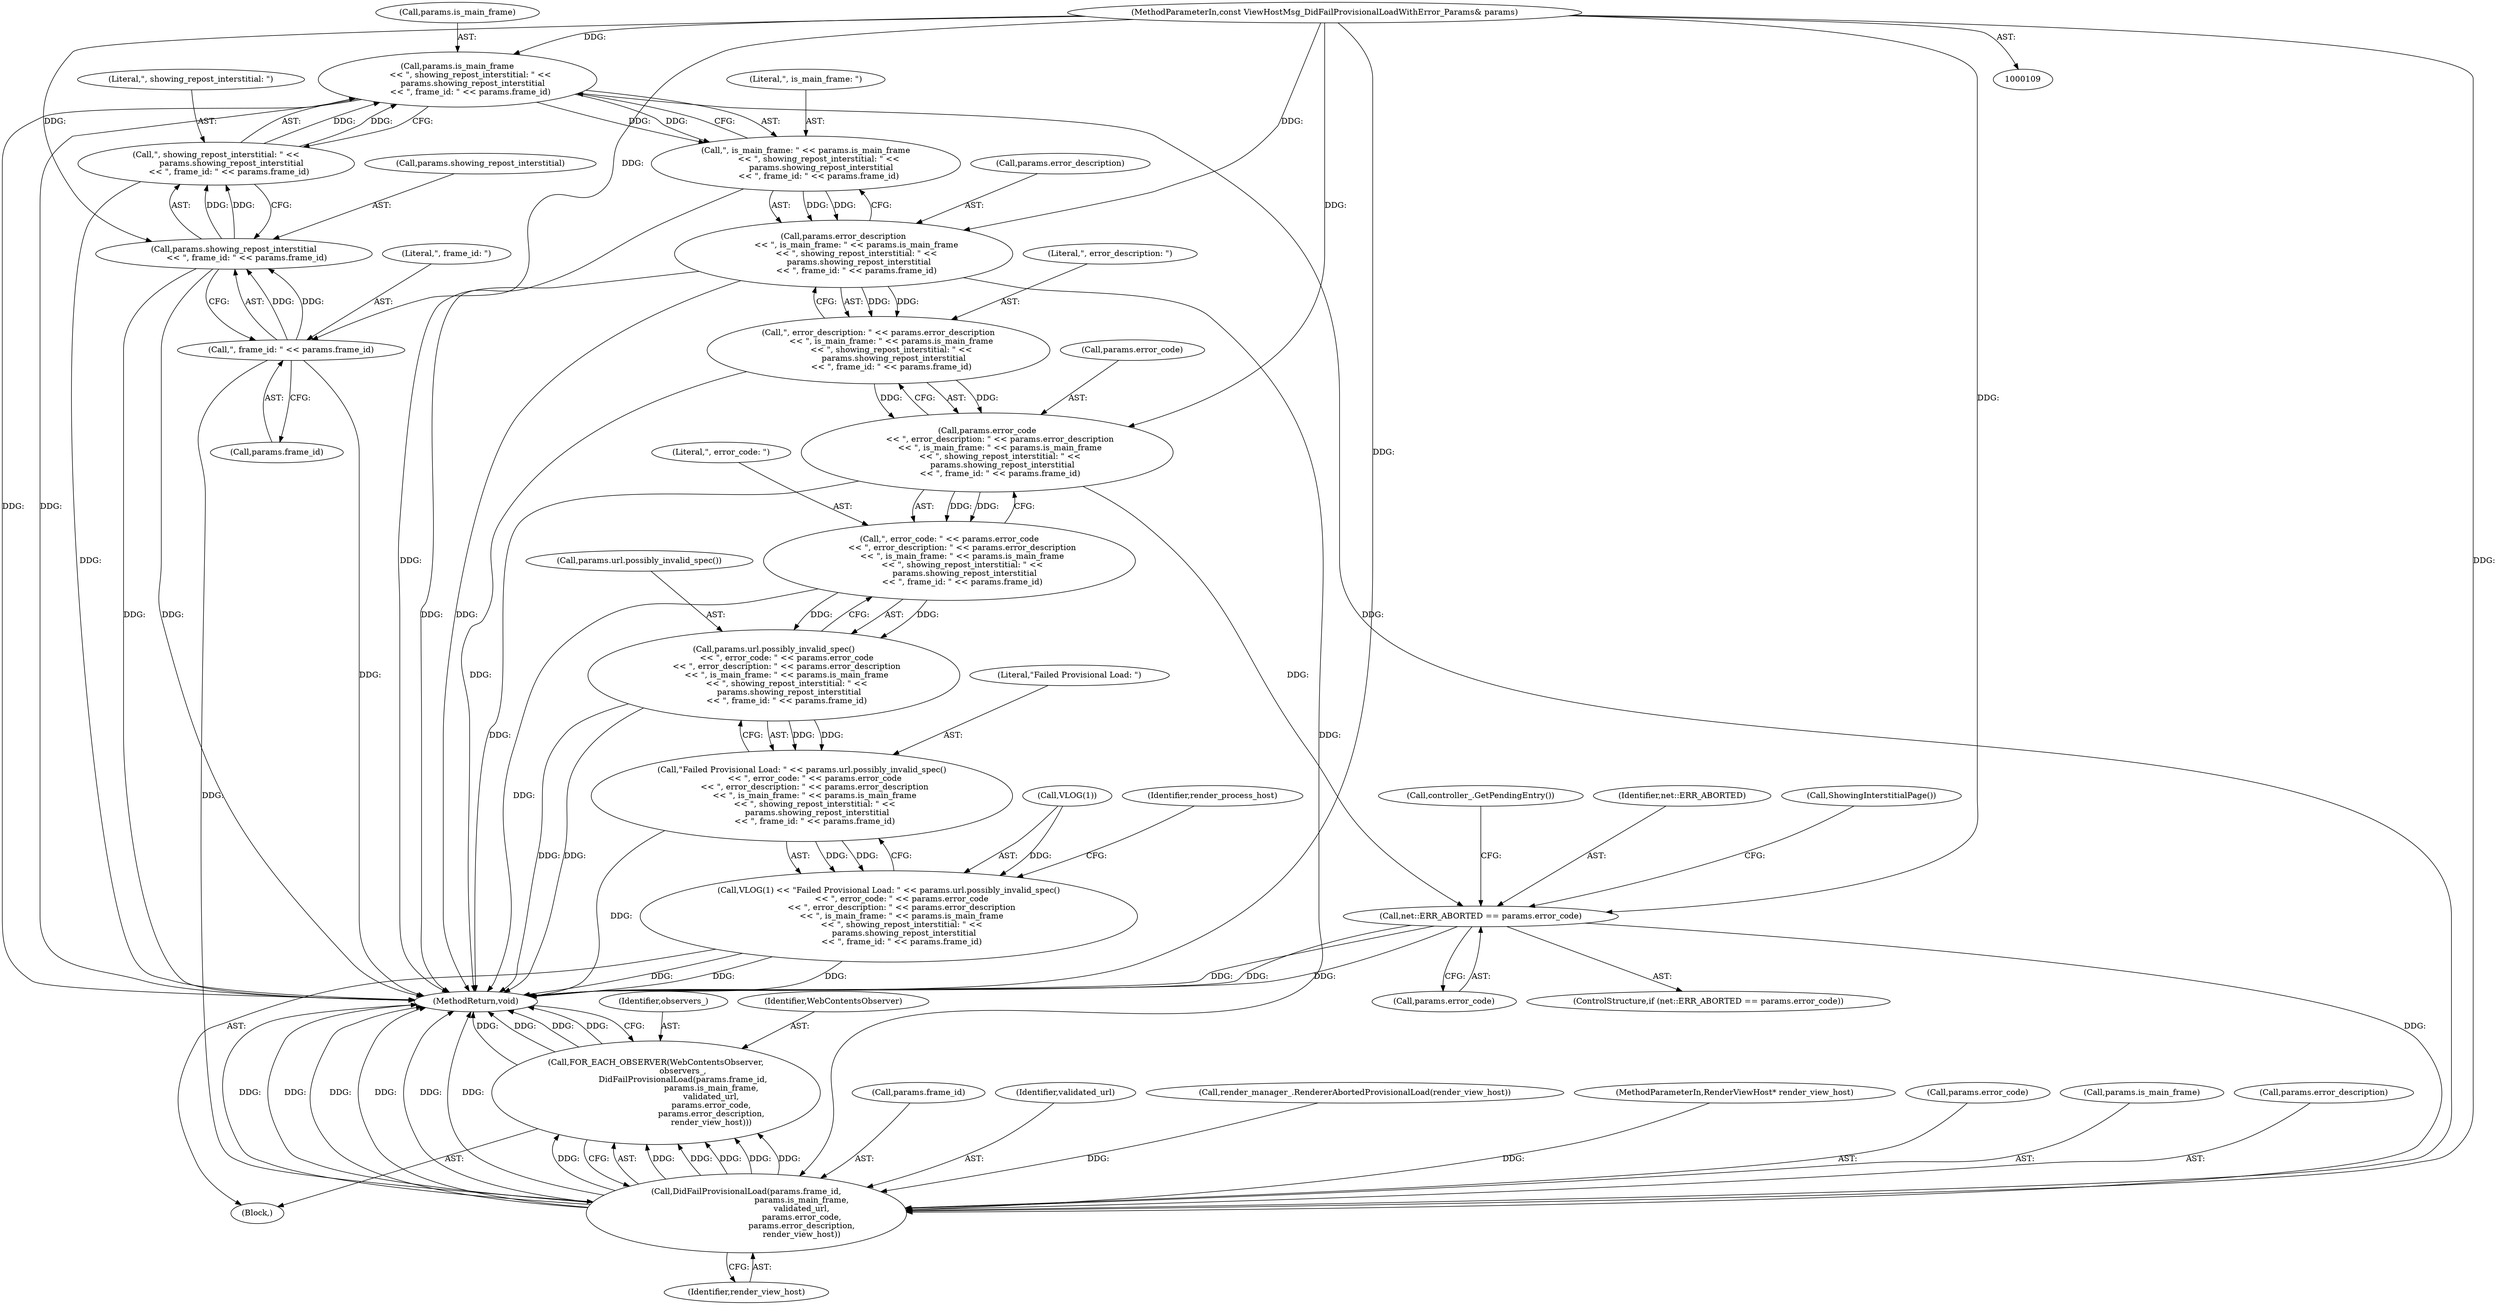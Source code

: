 digraph "0_Chrome_b12eb22a27110f49a2ad54b9e4ffd0ccb6cf9ce9_0@API" {
"1000134" [label="(Call,params.is_main_frame\n          << \", showing_repost_interstitial: \" <<\n            params.showing_repost_interstitial\n          << \", frame_id: \" << params.frame_id)"];
"1000111" [label="(MethodParameterIn,const ViewHostMsg_DidFailProvisionalLoadWithError_Params& params)"];
"1000138" [label="(Call,\", showing_repost_interstitial: \" <<\n            params.showing_repost_interstitial\n          << \", frame_id: \" << params.frame_id)"];
"1000140" [label="(Call,params.showing_repost_interstitial\n          << \", frame_id: \" << params.frame_id)"];
"1000144" [label="(Call,\", frame_id: \" << params.frame_id)"];
"1000132" [label="(Call,\", is_main_frame: \" << params.is_main_frame\n          << \", showing_repost_interstitial: \" <<\n            params.showing_repost_interstitial\n          << \", frame_id: \" << params.frame_id)"];
"1000128" [label="(Call,params.error_description\n          << \", is_main_frame: \" << params.is_main_frame\n          << \", showing_repost_interstitial: \" <<\n            params.showing_repost_interstitial\n          << \", frame_id: \" << params.frame_id)"];
"1000126" [label="(Call,\", error_description: \" << params.error_description\n          << \", is_main_frame: \" << params.is_main_frame\n          << \", showing_repost_interstitial: \" <<\n            params.showing_repost_interstitial\n          << \", frame_id: \" << params.frame_id)"];
"1000122" [label="(Call,params.error_code\n          << \", error_description: \" << params.error_description\n          << \", is_main_frame: \" << params.is_main_frame\n          << \", showing_repost_interstitial: \" <<\n            params.showing_repost_interstitial\n          << \", frame_id: \" << params.frame_id)"];
"1000120" [label="(Call,\", error_code: \" << params.error_code\n          << \", error_description: \" << params.error_description\n          << \", is_main_frame: \" << params.is_main_frame\n          << \", showing_repost_interstitial: \" <<\n            params.showing_repost_interstitial\n          << \", frame_id: \" << params.frame_id)"];
"1000118" [label="(Call,params.url.possibly_invalid_spec()\n          << \", error_code: \" << params.error_code\n          << \", error_description: \" << params.error_description\n          << \", is_main_frame: \" << params.is_main_frame\n          << \", showing_repost_interstitial: \" <<\n            params.showing_repost_interstitial\n          << \", frame_id: \" << params.frame_id)"];
"1000116" [label="(Call,\"Failed Provisional Load: \" << params.url.possibly_invalid_spec()\n          << \", error_code: \" << params.error_code\n          << \", error_description: \" << params.error_description\n          << \", is_main_frame: \" << params.is_main_frame\n          << \", showing_repost_interstitial: \" <<\n            params.showing_repost_interstitial\n          << \", frame_id: \" << params.frame_id)"];
"1000113" [label="(Call,VLOG(1) << \"Failed Provisional Load: \" << params.url.possibly_invalid_spec()\n          << \", error_code: \" << params.error_code\n          << \", error_description: \" << params.error_description\n          << \", is_main_frame: \" << params.is_main_frame\n          << \", showing_repost_interstitial: \" <<\n            params.showing_repost_interstitial\n          << \", frame_id: \" << params.frame_id)"];
"1000160" [label="(Call,net::ERR_ABORTED == params.error_code)"];
"1000184" [label="(Call,DidFailProvisionalLoad(params.frame_id,\n                                           params.is_main_frame,\n                                           validated_url,\n                                           params.error_code,\n                                           params.error_description,\n                                           render_view_host))"];
"1000181" [label="(Call,FOR_EACH_OBSERVER(WebContentsObserver,\n                     observers_,\n                     DidFailProvisionalLoad(params.frame_id,\n                                           params.is_main_frame,\n                                           validated_url,\n                                           params.error_code,\n                                           params.error_description,\n                                           render_view_host)))"];
"1000162" [label="(Call,params.error_code)"];
"1000113" [label="(Call,VLOG(1) << \"Failed Provisional Load: \" << params.url.possibly_invalid_spec()\n          << \", error_code: \" << params.error_code\n          << \", error_description: \" << params.error_description\n          << \", is_main_frame: \" << params.is_main_frame\n          << \", showing_repost_interstitial: \" <<\n            params.showing_repost_interstitial\n          << \", frame_id: \" << params.frame_id)"];
"1000126" [label="(Call,\", error_description: \" << params.error_description\n          << \", is_main_frame: \" << params.is_main_frame\n          << \", showing_repost_interstitial: \" <<\n            params.showing_repost_interstitial\n          << \", frame_id: \" << params.frame_id)"];
"1000116" [label="(Call,\"Failed Provisional Load: \" << params.url.possibly_invalid_spec()\n          << \", error_code: \" << params.error_code\n          << \", error_description: \" << params.error_description\n          << \", is_main_frame: \" << params.is_main_frame\n          << \", showing_repost_interstitial: \" <<\n            params.showing_repost_interstitial\n          << \", frame_id: \" << params.frame_id)"];
"1000145" [label="(Literal,\", frame_id: \")"];
"1000185" [label="(Call,params.frame_id)"];
"1000135" [label="(Call,params.is_main_frame)"];
"1000159" [label="(ControlStructure,if (net::ERR_ABORTED == params.error_code))"];
"1000181" [label="(Call,FOR_EACH_OBSERVER(WebContentsObserver,\n                     observers_,\n                     DidFailProvisionalLoad(params.frame_id,\n                                           params.is_main_frame,\n                                           validated_url,\n                                           params.error_code,\n                                           params.error_description,\n                                           render_view_host)))"];
"1000198" [label="(Identifier,render_view_host)"];
"1000133" [label="(Literal,\", is_main_frame: \")"];
"1000119" [label="(Call,params.url.possibly_invalid_spec())"];
"1000161" [label="(Identifier,net::ERR_ABORTED)"];
"1000167" [label="(Call,ShowingInterstitialPage())"];
"1000191" [label="(Identifier,validated_url)"];
"1000183" [label="(Identifier,observers_)"];
"1000134" [label="(Call,params.is_main_frame\n          << \", showing_repost_interstitial: \" <<\n            params.showing_repost_interstitial\n          << \", frame_id: \" << params.frame_id)"];
"1000138" [label="(Call,\", showing_repost_interstitial: \" <<\n            params.showing_repost_interstitial\n          << \", frame_id: \" << params.frame_id)"];
"1000120" [label="(Call,\", error_code: \" << params.error_code\n          << \", error_description: \" << params.error_description\n          << \", is_main_frame: \" << params.is_main_frame\n          << \", showing_repost_interstitial: \" <<\n            params.showing_repost_interstitial\n          << \", frame_id: \" << params.frame_id)"];
"1000129" [label="(Call,params.error_description)"];
"1000174" [label="(Call,render_manager_.RendererAbortedProvisionalLoad(render_view_host))"];
"1000127" [label="(Literal,\", error_description: \")"];
"1000123" [label="(Call,params.error_code)"];
"1000178" [label="(Call,controller_.GetPendingEntry())"];
"1000121" [label="(Literal,\", error_code: \")"];
"1000110" [label="(MethodParameterIn,RenderViewHost* render_view_host)"];
"1000111" [label="(MethodParameterIn,const ViewHostMsg_DidFailProvisionalLoadWithError_Params& params)"];
"1000192" [label="(Call,params.error_code)"];
"1000146" [label="(Call,params.frame_id)"];
"1000139" [label="(Literal,\", showing_repost_interstitial: \")"];
"1000128" [label="(Call,params.error_description\n          << \", is_main_frame: \" << params.is_main_frame\n          << \", showing_repost_interstitial: \" <<\n            params.showing_repost_interstitial\n          << \", frame_id: \" << params.frame_id)"];
"1000117" [label="(Literal,\"Failed Provisional Load: \")"];
"1000188" [label="(Call,params.is_main_frame)"];
"1000140" [label="(Call,params.showing_repost_interstitial\n          << \", frame_id: \" << params.frame_id)"];
"1000160" [label="(Call,net::ERR_ABORTED == params.error_code)"];
"1000122" [label="(Call,params.error_code\n          << \", error_description: \" << params.error_description\n          << \", is_main_frame: \" << params.is_main_frame\n          << \", showing_repost_interstitial: \" <<\n            params.showing_repost_interstitial\n          << \", frame_id: \" << params.frame_id)"];
"1000199" [label="(MethodReturn,void)"];
"1000114" [label="(Call,VLOG(1))"];
"1000182" [label="(Identifier,WebContentsObserver)"];
"1000112" [label="(Block,)"];
"1000152" [label="(Identifier,render_process_host)"];
"1000184" [label="(Call,DidFailProvisionalLoad(params.frame_id,\n                                           params.is_main_frame,\n                                           validated_url,\n                                           params.error_code,\n                                           params.error_description,\n                                           render_view_host))"];
"1000195" [label="(Call,params.error_description)"];
"1000144" [label="(Call,\", frame_id: \" << params.frame_id)"];
"1000141" [label="(Call,params.showing_repost_interstitial)"];
"1000118" [label="(Call,params.url.possibly_invalid_spec()\n          << \", error_code: \" << params.error_code\n          << \", error_description: \" << params.error_description\n          << \", is_main_frame: \" << params.is_main_frame\n          << \", showing_repost_interstitial: \" <<\n            params.showing_repost_interstitial\n          << \", frame_id: \" << params.frame_id)"];
"1000132" [label="(Call,\", is_main_frame: \" << params.is_main_frame\n          << \", showing_repost_interstitial: \" <<\n            params.showing_repost_interstitial\n          << \", frame_id: \" << params.frame_id)"];
"1000134" -> "1000132"  [label="AST: "];
"1000134" -> "1000138"  [label="CFG: "];
"1000135" -> "1000134"  [label="AST: "];
"1000138" -> "1000134"  [label="AST: "];
"1000132" -> "1000134"  [label="CFG: "];
"1000134" -> "1000199"  [label="DDG: "];
"1000134" -> "1000199"  [label="DDG: "];
"1000134" -> "1000132"  [label="DDG: "];
"1000134" -> "1000132"  [label="DDG: "];
"1000111" -> "1000134"  [label="DDG: "];
"1000138" -> "1000134"  [label="DDG: "];
"1000138" -> "1000134"  [label="DDG: "];
"1000134" -> "1000184"  [label="DDG: "];
"1000111" -> "1000109"  [label="AST: "];
"1000111" -> "1000199"  [label="DDG: "];
"1000111" -> "1000122"  [label="DDG: "];
"1000111" -> "1000128"  [label="DDG: "];
"1000111" -> "1000140"  [label="DDG: "];
"1000111" -> "1000144"  [label="DDG: "];
"1000111" -> "1000160"  [label="DDG: "];
"1000111" -> "1000184"  [label="DDG: "];
"1000138" -> "1000140"  [label="CFG: "];
"1000139" -> "1000138"  [label="AST: "];
"1000140" -> "1000138"  [label="AST: "];
"1000138" -> "1000199"  [label="DDG: "];
"1000140" -> "1000138"  [label="DDG: "];
"1000140" -> "1000138"  [label="DDG: "];
"1000140" -> "1000144"  [label="CFG: "];
"1000141" -> "1000140"  [label="AST: "];
"1000144" -> "1000140"  [label="AST: "];
"1000140" -> "1000199"  [label="DDG: "];
"1000140" -> "1000199"  [label="DDG: "];
"1000144" -> "1000140"  [label="DDG: "];
"1000144" -> "1000140"  [label="DDG: "];
"1000144" -> "1000146"  [label="CFG: "];
"1000145" -> "1000144"  [label="AST: "];
"1000146" -> "1000144"  [label="AST: "];
"1000144" -> "1000199"  [label="DDG: "];
"1000144" -> "1000184"  [label="DDG: "];
"1000132" -> "1000128"  [label="AST: "];
"1000133" -> "1000132"  [label="AST: "];
"1000128" -> "1000132"  [label="CFG: "];
"1000132" -> "1000199"  [label="DDG: "];
"1000132" -> "1000128"  [label="DDG: "];
"1000132" -> "1000128"  [label="DDG: "];
"1000128" -> "1000126"  [label="AST: "];
"1000129" -> "1000128"  [label="AST: "];
"1000126" -> "1000128"  [label="CFG: "];
"1000128" -> "1000199"  [label="DDG: "];
"1000128" -> "1000199"  [label="DDG: "];
"1000128" -> "1000126"  [label="DDG: "];
"1000128" -> "1000126"  [label="DDG: "];
"1000128" -> "1000184"  [label="DDG: "];
"1000126" -> "1000122"  [label="AST: "];
"1000127" -> "1000126"  [label="AST: "];
"1000122" -> "1000126"  [label="CFG: "];
"1000126" -> "1000199"  [label="DDG: "];
"1000126" -> "1000122"  [label="DDG: "];
"1000126" -> "1000122"  [label="DDG: "];
"1000122" -> "1000120"  [label="AST: "];
"1000123" -> "1000122"  [label="AST: "];
"1000120" -> "1000122"  [label="CFG: "];
"1000122" -> "1000199"  [label="DDG: "];
"1000122" -> "1000120"  [label="DDG: "];
"1000122" -> "1000120"  [label="DDG: "];
"1000122" -> "1000160"  [label="DDG: "];
"1000120" -> "1000118"  [label="AST: "];
"1000121" -> "1000120"  [label="AST: "];
"1000118" -> "1000120"  [label="CFG: "];
"1000120" -> "1000199"  [label="DDG: "];
"1000120" -> "1000118"  [label="DDG: "];
"1000120" -> "1000118"  [label="DDG: "];
"1000118" -> "1000116"  [label="AST: "];
"1000119" -> "1000118"  [label="AST: "];
"1000116" -> "1000118"  [label="CFG: "];
"1000118" -> "1000199"  [label="DDG: "];
"1000118" -> "1000199"  [label="DDG: "];
"1000118" -> "1000116"  [label="DDG: "];
"1000118" -> "1000116"  [label="DDG: "];
"1000116" -> "1000113"  [label="AST: "];
"1000117" -> "1000116"  [label="AST: "];
"1000113" -> "1000116"  [label="CFG: "];
"1000116" -> "1000199"  [label="DDG: "];
"1000116" -> "1000113"  [label="DDG: "];
"1000116" -> "1000113"  [label="DDG: "];
"1000113" -> "1000112"  [label="AST: "];
"1000114" -> "1000113"  [label="AST: "];
"1000152" -> "1000113"  [label="CFG: "];
"1000113" -> "1000199"  [label="DDG: "];
"1000113" -> "1000199"  [label="DDG: "];
"1000113" -> "1000199"  [label="DDG: "];
"1000114" -> "1000113"  [label="DDG: "];
"1000160" -> "1000159"  [label="AST: "];
"1000160" -> "1000162"  [label="CFG: "];
"1000161" -> "1000160"  [label="AST: "];
"1000162" -> "1000160"  [label="AST: "];
"1000167" -> "1000160"  [label="CFG: "];
"1000178" -> "1000160"  [label="CFG: "];
"1000160" -> "1000199"  [label="DDG: "];
"1000160" -> "1000199"  [label="DDG: "];
"1000160" -> "1000199"  [label="DDG: "];
"1000160" -> "1000184"  [label="DDG: "];
"1000184" -> "1000181"  [label="AST: "];
"1000184" -> "1000198"  [label="CFG: "];
"1000185" -> "1000184"  [label="AST: "];
"1000188" -> "1000184"  [label="AST: "];
"1000191" -> "1000184"  [label="AST: "];
"1000192" -> "1000184"  [label="AST: "];
"1000195" -> "1000184"  [label="AST: "];
"1000198" -> "1000184"  [label="AST: "];
"1000181" -> "1000184"  [label="CFG: "];
"1000184" -> "1000199"  [label="DDG: "];
"1000184" -> "1000199"  [label="DDG: "];
"1000184" -> "1000199"  [label="DDG: "];
"1000184" -> "1000199"  [label="DDG: "];
"1000184" -> "1000199"  [label="DDG: "];
"1000184" -> "1000199"  [label="DDG: "];
"1000184" -> "1000181"  [label="DDG: "];
"1000184" -> "1000181"  [label="DDG: "];
"1000184" -> "1000181"  [label="DDG: "];
"1000184" -> "1000181"  [label="DDG: "];
"1000184" -> "1000181"  [label="DDG: "];
"1000184" -> "1000181"  [label="DDG: "];
"1000174" -> "1000184"  [label="DDG: "];
"1000110" -> "1000184"  [label="DDG: "];
"1000181" -> "1000112"  [label="AST: "];
"1000182" -> "1000181"  [label="AST: "];
"1000183" -> "1000181"  [label="AST: "];
"1000199" -> "1000181"  [label="CFG: "];
"1000181" -> "1000199"  [label="DDG: "];
"1000181" -> "1000199"  [label="DDG: "];
"1000181" -> "1000199"  [label="DDG: "];
"1000181" -> "1000199"  [label="DDG: "];
}
